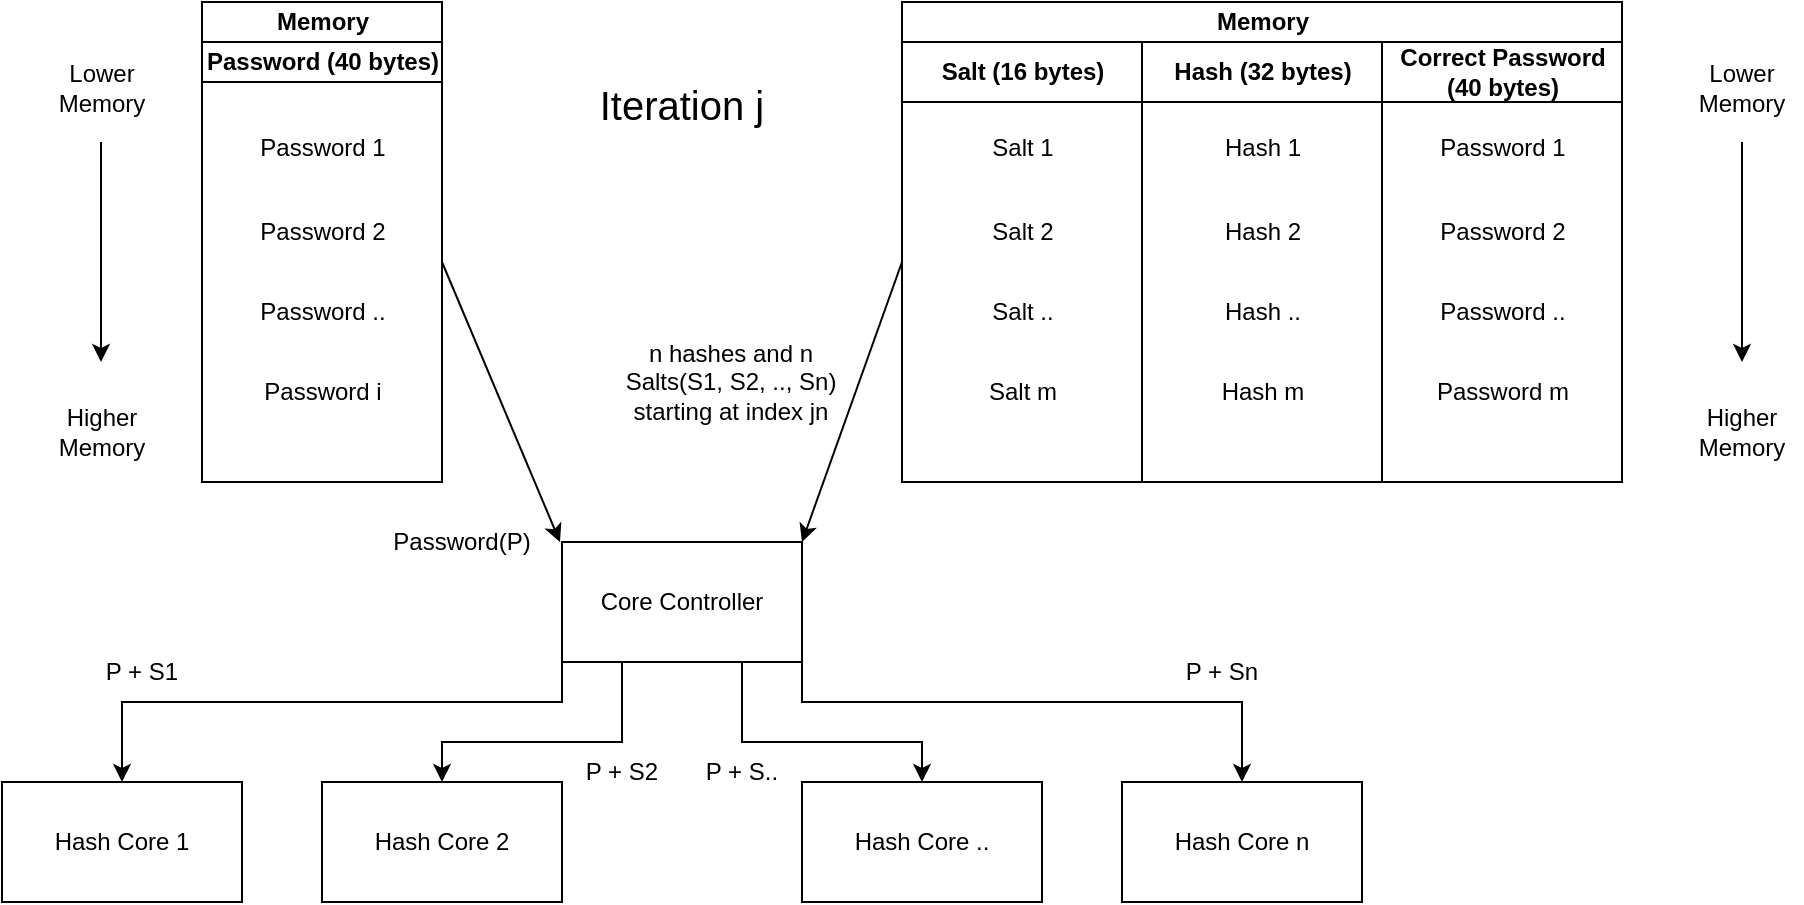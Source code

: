 <mxfile version="22.0.0" type="github">
  <diagram name="Page-1" id="oHbBpfMNV7-MWkwOHZMf">
    <mxGraphModel dx="1050" dy="654" grid="1" gridSize="10" guides="1" tooltips="1" connect="1" arrows="1" fold="1" page="1" pageScale="1" pageWidth="850" pageHeight="1100" math="0" shadow="0">
      <root>
        <mxCell id="0" />
        <mxCell id="1" parent="0" />
        <mxCell id="EGrysA47NTrs74HKjs9L-43" style="edgeStyle=orthogonalEdgeStyle;rounded=0;orthogonalLoop=1;jettySize=auto;html=1;exitX=0.25;exitY=1;exitDx=0;exitDy=0;entryX=0.5;entryY=0;entryDx=0;entryDy=0;" parent="1" source="EGrysA47NTrs74HKjs9L-1" target="EGrysA47NTrs74HKjs9L-3" edge="1">
          <mxGeometry relative="1" as="geometry">
            <Array as="points">
              <mxPoint x="370" y="380" />
              <mxPoint x="280" y="380" />
            </Array>
          </mxGeometry>
        </mxCell>
        <mxCell id="EGrysA47NTrs74HKjs9L-44" style="edgeStyle=orthogonalEdgeStyle;rounded=0;orthogonalLoop=1;jettySize=auto;html=1;exitX=0.75;exitY=1;exitDx=0;exitDy=0;entryX=0.5;entryY=0;entryDx=0;entryDy=0;" parent="1" source="EGrysA47NTrs74HKjs9L-1" target="EGrysA47NTrs74HKjs9L-4" edge="1">
          <mxGeometry relative="1" as="geometry">
            <Array as="points">
              <mxPoint x="430" y="380" />
              <mxPoint x="520" y="380" />
            </Array>
          </mxGeometry>
        </mxCell>
        <mxCell id="EGrysA47NTrs74HKjs9L-45" style="edgeStyle=orthogonalEdgeStyle;rounded=0;orthogonalLoop=1;jettySize=auto;html=1;exitX=0;exitY=1;exitDx=0;exitDy=0;entryX=0.5;entryY=0;entryDx=0;entryDy=0;" parent="1" source="EGrysA47NTrs74HKjs9L-1" target="EGrysA47NTrs74HKjs9L-2" edge="1">
          <mxGeometry relative="1" as="geometry">
            <mxPoint x="340" y="360" as="sourcePoint" />
            <mxPoint x="120" y="420" as="targetPoint" />
            <Array as="points">
              <mxPoint x="340" y="360" />
              <mxPoint x="120" y="360" />
            </Array>
          </mxGeometry>
        </mxCell>
        <mxCell id="EGrysA47NTrs74HKjs9L-46" style="edgeStyle=orthogonalEdgeStyle;rounded=0;orthogonalLoop=1;jettySize=auto;html=1;exitX=1;exitY=1;exitDx=0;exitDy=0;entryX=0.5;entryY=0;entryDx=0;entryDy=0;" parent="1" source="EGrysA47NTrs74HKjs9L-1" target="EGrysA47NTrs74HKjs9L-5" edge="1">
          <mxGeometry relative="1" as="geometry">
            <Array as="points">
              <mxPoint x="460" y="360" />
              <mxPoint x="680" y="360" />
            </Array>
          </mxGeometry>
        </mxCell>
        <mxCell id="EGrysA47NTrs74HKjs9L-1" value="Core Controller" style="rounded=0;whiteSpace=wrap;html=1;" parent="1" vertex="1">
          <mxGeometry x="340" y="280" width="120" height="60" as="geometry" />
        </mxCell>
        <mxCell id="EGrysA47NTrs74HKjs9L-2" value="Hash Core 1" style="rounded=0;whiteSpace=wrap;html=1;" parent="1" vertex="1">
          <mxGeometry x="60" y="400" width="120" height="60" as="geometry" />
        </mxCell>
        <mxCell id="EGrysA47NTrs74HKjs9L-3" value="Hash Core 2" style="rounded=0;whiteSpace=wrap;html=1;" parent="1" vertex="1">
          <mxGeometry x="220" y="400" width="120" height="60" as="geometry" />
        </mxCell>
        <mxCell id="EGrysA47NTrs74HKjs9L-4" value="Hash Core .." style="rounded=0;whiteSpace=wrap;html=1;" parent="1" vertex="1">
          <mxGeometry x="460" y="400" width="120" height="60" as="geometry" />
        </mxCell>
        <mxCell id="EGrysA47NTrs74HKjs9L-5" value="Hash Core n" style="rounded=0;whiteSpace=wrap;html=1;" parent="1" vertex="1">
          <mxGeometry x="620" y="400" width="120" height="60" as="geometry" />
        </mxCell>
        <mxCell id="EGrysA47NTrs74HKjs9L-10" value="" style="endArrow=classic;html=1;rounded=0;entryX=0.5;entryY=0;entryDx=0;entryDy=0;exitX=1;exitY=0.5;exitDx=0;exitDy=0;" parent="1" source="EGrysA47NTrs74HKjs9L-37" edge="1">
          <mxGeometry width="50" height="50" relative="1" as="geometry">
            <mxPoint x="339" y="210" as="sourcePoint" />
            <mxPoint x="339" y="280" as="targetPoint" />
            <Array as="points" />
          </mxGeometry>
        </mxCell>
        <mxCell id="EGrysA47NTrs74HKjs9L-11" value="Password(P)" style="text;html=1;strokeColor=none;fillColor=none;align=center;verticalAlign=middle;whiteSpace=wrap;rounded=0;" parent="1" vertex="1">
          <mxGeometry x="260" y="265" width="60" height="30" as="geometry" />
        </mxCell>
        <mxCell id="EGrysA47NTrs74HKjs9L-18" value="Memory" style="swimlane;childLayout=stackLayout;resizeParent=1;resizeParentMax=0;startSize=20;html=1;" parent="1" vertex="1">
          <mxGeometry x="510" y="10" width="360" height="240" as="geometry">
            <mxRectangle x="60" y="20" width="70" height="30" as="alternateBounds" />
          </mxGeometry>
        </mxCell>
        <mxCell id="EGrysA47NTrs74HKjs9L-19" value="Salt (16 bytes)" style="swimlane;startSize=30;html=1;" parent="EGrysA47NTrs74HKjs9L-18" vertex="1">
          <mxGeometry y="20" width="120" height="220" as="geometry" />
        </mxCell>
        <mxCell id="EGrysA47NTrs74HKjs9L-25" value="Salt 2" style="text;html=1;align=center;verticalAlign=middle;resizable=0;points=[];autosize=1;strokeColor=none;fillColor=none;" parent="EGrysA47NTrs74HKjs9L-19" vertex="1">
          <mxGeometry x="35" y="80" width="50" height="30" as="geometry" />
        </mxCell>
        <mxCell id="EGrysA47NTrs74HKjs9L-26" value="Salt .." style="text;html=1;align=center;verticalAlign=middle;resizable=0;points=[];autosize=1;strokeColor=none;fillColor=none;" parent="EGrysA47NTrs74HKjs9L-19" vertex="1">
          <mxGeometry x="35" y="120" width="50" height="30" as="geometry" />
        </mxCell>
        <mxCell id="EGrysA47NTrs74HKjs9L-27" value="Salt m" style="text;html=1;align=center;verticalAlign=middle;resizable=0;points=[];autosize=1;strokeColor=none;fillColor=none;" parent="EGrysA47NTrs74HKjs9L-19" vertex="1">
          <mxGeometry x="30" y="160" width="60" height="30" as="geometry" />
        </mxCell>
        <mxCell id="EGrysA47NTrs74HKjs9L-24" value="Salt 1" style="text;html=1;align=center;verticalAlign=middle;resizable=0;points=[];autosize=1;strokeColor=none;fillColor=none;" parent="EGrysA47NTrs74HKjs9L-19" vertex="1">
          <mxGeometry x="35" y="38" width="50" height="30" as="geometry" />
        </mxCell>
        <mxCell id="EGrysA47NTrs74HKjs9L-20" value="Hash (32 bytes)" style="swimlane;startSize=30;html=1;" parent="EGrysA47NTrs74HKjs9L-18" vertex="1">
          <mxGeometry x="120" y="20" width="120" height="220" as="geometry" />
        </mxCell>
        <mxCell id="EGrysA47NTrs74HKjs9L-28" value="Hash 1" style="text;html=1;align=center;verticalAlign=middle;resizable=0;points=[];autosize=1;strokeColor=none;fillColor=none;" parent="EGrysA47NTrs74HKjs9L-20" vertex="1">
          <mxGeometry x="30" y="38" width="60" height="30" as="geometry" />
        </mxCell>
        <mxCell id="EGrysA47NTrs74HKjs9L-29" value="Hash 2" style="text;html=1;align=center;verticalAlign=middle;resizable=0;points=[];autosize=1;strokeColor=none;fillColor=none;" parent="EGrysA47NTrs74HKjs9L-20" vertex="1">
          <mxGeometry x="30" y="80" width="60" height="30" as="geometry" />
        </mxCell>
        <mxCell id="EGrysA47NTrs74HKjs9L-30" value="Hash .." style="text;html=1;align=center;verticalAlign=middle;resizable=0;points=[];autosize=1;strokeColor=none;fillColor=none;" parent="EGrysA47NTrs74HKjs9L-20" vertex="1">
          <mxGeometry x="30" y="120" width="60" height="30" as="geometry" />
        </mxCell>
        <mxCell id="EGrysA47NTrs74HKjs9L-31" value="Hash m" style="text;html=1;align=center;verticalAlign=middle;resizable=0;points=[];autosize=1;strokeColor=none;fillColor=none;" parent="EGrysA47NTrs74HKjs9L-20" vertex="1">
          <mxGeometry x="30" y="160" width="60" height="30" as="geometry" />
        </mxCell>
        <mxCell id="lWokgze52w8376lJkztv-2" value="&lt;div&gt;Correct Password&lt;/div&gt;&lt;div&gt;(40 bytes)&lt;br&gt;&lt;/div&gt;" style="swimlane;startSize=30;html=1;" vertex="1" parent="EGrysA47NTrs74HKjs9L-18">
          <mxGeometry x="240" y="20" width="120" height="220" as="geometry" />
        </mxCell>
        <mxCell id="lWokgze52w8376lJkztv-3" value="Password 1" style="text;html=1;align=center;verticalAlign=middle;resizable=0;points=[];autosize=1;strokeColor=none;fillColor=none;" vertex="1" parent="lWokgze52w8376lJkztv-2">
          <mxGeometry x="15" y="38" width="90" height="30" as="geometry" />
        </mxCell>
        <mxCell id="lWokgze52w8376lJkztv-4" value="Password 2" style="text;html=1;align=center;verticalAlign=middle;resizable=0;points=[];autosize=1;strokeColor=none;fillColor=none;" vertex="1" parent="lWokgze52w8376lJkztv-2">
          <mxGeometry x="15" y="80" width="90" height="30" as="geometry" />
        </mxCell>
        <mxCell id="lWokgze52w8376lJkztv-5" value="Password .." style="text;html=1;align=center;verticalAlign=middle;resizable=0;points=[];autosize=1;strokeColor=none;fillColor=none;" vertex="1" parent="lWokgze52w8376lJkztv-2">
          <mxGeometry x="15" y="120" width="90" height="30" as="geometry" />
        </mxCell>
        <mxCell id="lWokgze52w8376lJkztv-6" value="Password m" style="text;html=1;align=center;verticalAlign=middle;resizable=0;points=[];autosize=1;strokeColor=none;fillColor=none;" vertex="1" parent="lWokgze52w8376lJkztv-2">
          <mxGeometry x="15" y="160" width="90" height="30" as="geometry" />
        </mxCell>
        <mxCell id="EGrysA47NTrs74HKjs9L-32" value="" style="endArrow=classic;html=1;rounded=0;exitX=0;exitY=0.5;exitDx=0;exitDy=0;entryX=1;entryY=0;entryDx=0;entryDy=0;" parent="1" source="EGrysA47NTrs74HKjs9L-19" target="EGrysA47NTrs74HKjs9L-1" edge="1">
          <mxGeometry width="50" height="50" relative="1" as="geometry">
            <mxPoint x="460" y="370" as="sourcePoint" />
            <mxPoint x="510" y="320" as="targetPoint" />
          </mxGeometry>
        </mxCell>
        <mxCell id="EGrysA47NTrs74HKjs9L-33" value="Lower Memory" style="text;html=1;strokeColor=none;fillColor=none;align=center;verticalAlign=middle;whiteSpace=wrap;rounded=0;" parent="1" vertex="1">
          <mxGeometry x="900" y="38" width="60" height="30" as="geometry" />
        </mxCell>
        <mxCell id="EGrysA47NTrs74HKjs9L-34" value="Higher Memory" style="text;html=1;strokeColor=none;fillColor=none;align=center;verticalAlign=middle;whiteSpace=wrap;rounded=0;" parent="1" vertex="1">
          <mxGeometry x="900" y="210" width="60" height="30" as="geometry" />
        </mxCell>
        <mxCell id="EGrysA47NTrs74HKjs9L-35" value="" style="endArrow=classic;html=1;rounded=0;" parent="1" edge="1">
          <mxGeometry width="50" height="50" relative="1" as="geometry">
            <mxPoint x="930" y="80" as="sourcePoint" />
            <mxPoint x="930" y="190" as="targetPoint" />
          </mxGeometry>
        </mxCell>
        <mxCell id="EGrysA47NTrs74HKjs9L-36" value="Memory" style="swimlane;childLayout=stackLayout;resizeParent=1;resizeParentMax=0;startSize=20;html=1;" parent="1" vertex="1">
          <mxGeometry x="160" y="10" width="120" height="240" as="geometry" />
        </mxCell>
        <mxCell id="EGrysA47NTrs74HKjs9L-37" value="Password (40 bytes)" style="swimlane;startSize=20;html=1;" parent="EGrysA47NTrs74HKjs9L-36" vertex="1">
          <mxGeometry y="20" width="120" height="220" as="geometry" />
        </mxCell>
        <mxCell id="EGrysA47NTrs74HKjs9L-51" value="Password 1" style="text;html=1;align=center;verticalAlign=middle;resizable=0;points=[];autosize=1;strokeColor=none;fillColor=none;" parent="EGrysA47NTrs74HKjs9L-37" vertex="1">
          <mxGeometry x="15" y="38" width="90" height="30" as="geometry" />
        </mxCell>
        <mxCell id="EGrysA47NTrs74HKjs9L-52" value="Password 2" style="text;html=1;align=center;verticalAlign=middle;resizable=0;points=[];autosize=1;strokeColor=none;fillColor=none;" parent="EGrysA47NTrs74HKjs9L-37" vertex="1">
          <mxGeometry x="15" y="80" width="90" height="30" as="geometry" />
        </mxCell>
        <mxCell id="EGrysA47NTrs74HKjs9L-53" value="Password .." style="text;html=1;align=center;verticalAlign=middle;resizable=0;points=[];autosize=1;strokeColor=none;fillColor=none;" parent="EGrysA47NTrs74HKjs9L-37" vertex="1">
          <mxGeometry x="15" y="120" width="90" height="30" as="geometry" />
        </mxCell>
        <mxCell id="EGrysA47NTrs74HKjs9L-54" value="Password i" style="text;html=1;align=center;verticalAlign=middle;resizable=0;points=[];autosize=1;strokeColor=none;fillColor=none;" parent="EGrysA47NTrs74HKjs9L-37" vertex="1">
          <mxGeometry x="20" y="160" width="80" height="30" as="geometry" />
        </mxCell>
        <mxCell id="EGrysA47NTrs74HKjs9L-40" value="&lt;div&gt;n hashes and n Salts(S1, S2, .., Sn) starting at index jn&lt;br&gt;&lt;/div&gt;" style="text;html=1;strokeColor=none;fillColor=none;align=center;verticalAlign=middle;whiteSpace=wrap;rounded=0;" parent="1" vertex="1">
          <mxGeometry x="369" y="160" width="111" height="80" as="geometry" />
        </mxCell>
        <mxCell id="EGrysA47NTrs74HKjs9L-47" value="Lower Memory" style="text;html=1;strokeColor=none;fillColor=none;align=center;verticalAlign=middle;whiteSpace=wrap;rounded=0;" parent="1" vertex="1">
          <mxGeometry x="80" y="38" width="60" height="30" as="geometry" />
        </mxCell>
        <mxCell id="EGrysA47NTrs74HKjs9L-49" value="Higher Memory" style="text;html=1;strokeColor=none;fillColor=none;align=center;verticalAlign=middle;whiteSpace=wrap;rounded=0;" parent="1" vertex="1">
          <mxGeometry x="80" y="210" width="60" height="30" as="geometry" />
        </mxCell>
        <mxCell id="EGrysA47NTrs74HKjs9L-50" value="" style="endArrow=classic;html=1;rounded=0;" parent="1" edge="1">
          <mxGeometry width="50" height="50" relative="1" as="geometry">
            <mxPoint x="109.5" y="80" as="sourcePoint" />
            <mxPoint x="109.5" y="190" as="targetPoint" />
          </mxGeometry>
        </mxCell>
        <mxCell id="EGrysA47NTrs74HKjs9L-55" value="P + S1" style="text;html=1;strokeColor=none;fillColor=none;align=center;verticalAlign=middle;whiteSpace=wrap;rounded=0;" parent="1" vertex="1">
          <mxGeometry x="100" y="330" width="60" height="30" as="geometry" />
        </mxCell>
        <mxCell id="EGrysA47NTrs74HKjs9L-56" value="P + S2" style="text;html=1;strokeColor=none;fillColor=none;align=center;verticalAlign=middle;whiteSpace=wrap;rounded=0;" parent="1" vertex="1">
          <mxGeometry x="340" y="380" width="60" height="30" as="geometry" />
        </mxCell>
        <mxCell id="EGrysA47NTrs74HKjs9L-57" value="P + S.." style="text;html=1;strokeColor=none;fillColor=none;align=center;verticalAlign=middle;whiteSpace=wrap;rounded=0;" parent="1" vertex="1">
          <mxGeometry x="400" y="380" width="60" height="30" as="geometry" />
        </mxCell>
        <mxCell id="EGrysA47NTrs74HKjs9L-58" value="P + Sn" style="text;html=1;strokeColor=none;fillColor=none;align=center;verticalAlign=middle;whiteSpace=wrap;rounded=0;" parent="1" vertex="1">
          <mxGeometry x="640" y="330" width="60" height="30" as="geometry" />
        </mxCell>
        <mxCell id="EGrysA47NTrs74HKjs9L-59" value="&lt;font style=&quot;font-size: 20px;&quot;&gt;Iteration j&lt;/font&gt;" style="text;html=1;strokeColor=none;fillColor=none;align=center;verticalAlign=middle;whiteSpace=wrap;rounded=0;" parent="1" vertex="1">
          <mxGeometry x="350" y="30" width="100" height="62" as="geometry" />
        </mxCell>
      </root>
    </mxGraphModel>
  </diagram>
</mxfile>

